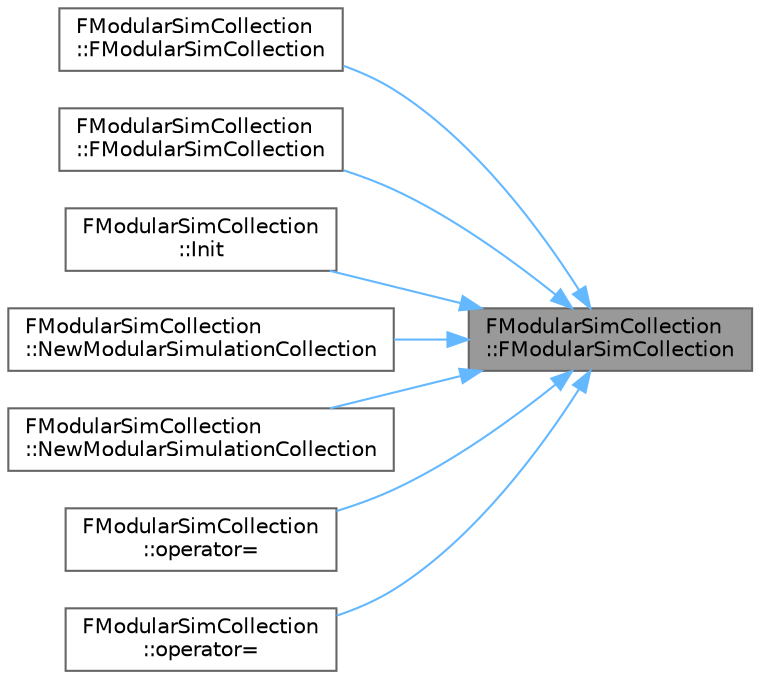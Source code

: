 digraph "FModularSimCollection::FModularSimCollection"
{
 // INTERACTIVE_SVG=YES
 // LATEX_PDF_SIZE
  bgcolor="transparent";
  edge [fontname=Helvetica,fontsize=10,labelfontname=Helvetica,labelfontsize=10];
  node [fontname=Helvetica,fontsize=10,shape=box,height=0.2,width=0.4];
  rankdir="RL";
  Node1 [id="Node000001",label="FModularSimCollection\l::FModularSimCollection",height=0.2,width=0.4,color="gray40", fillcolor="grey60", style="filled", fontcolor="black",tooltip=" "];
  Node1 -> Node2 [id="edge1_Node000001_Node000002",dir="back",color="steelblue1",style="solid",tooltip=" "];
  Node2 [id="Node000002",label="FModularSimCollection\l::FModularSimCollection",height=0.2,width=0.4,color="grey40", fillcolor="white", style="filled",URL="$df/d4a/classFModularSimCollection.html#aa6fc8883b17dee990748e4a217aeced1",tooltip=" "];
  Node1 -> Node3 [id="edge2_Node000001_Node000003",dir="back",color="steelblue1",style="solid",tooltip=" "];
  Node3 [id="Node000003",label="FModularSimCollection\l::FModularSimCollection",height=0.2,width=0.4,color="grey40", fillcolor="white", style="filled",URL="$df/d4a/classFModularSimCollection.html#a0788c30226a94068936c30fd68d6927c",tooltip=" "];
  Node1 -> Node4 [id="edge3_Node000001_Node000004",dir="back",color="steelblue1",style="solid",tooltip=" "];
  Node4 [id="Node000004",label="FModularSimCollection\l::Init",height=0.2,width=0.4,color="grey40", fillcolor="white", style="filled",URL="$df/d4a/classFModularSimCollection.html#a725250e18af6e9b9ce4ea2095c306a99",tooltip=" "];
  Node1 -> Node5 [id="edge4_Node000001_Node000005",dir="back",color="steelblue1",style="solid",tooltip=" "];
  Node5 [id="Node000005",label="FModularSimCollection\l::NewModularSimulationCollection",height=0.2,width=0.4,color="grey40", fillcolor="white", style="filled",URL="$df/d4a/classFModularSimCollection.html#acfad9783ca74f59f2e6532c94874a38e",tooltip=" "];
  Node1 -> Node6 [id="edge5_Node000001_Node000006",dir="back",color="steelblue1",style="solid",tooltip=" "];
  Node6 [id="Node000006",label="FModularSimCollection\l::NewModularSimulationCollection",height=0.2,width=0.4,color="grey40", fillcolor="white", style="filled",URL="$df/d4a/classFModularSimCollection.html#a23138a3f6d1466f494c086cae455f710",tooltip="Create a GeometryCollection from Vertex and Indices arrays."];
  Node1 -> Node7 [id="edge6_Node000001_Node000007",dir="back",color="steelblue1",style="solid",tooltip=" "];
  Node7 [id="Node000007",label="FModularSimCollection\l::operator=",height=0.2,width=0.4,color="grey40", fillcolor="white", style="filled",URL="$df/d4a/classFModularSimCollection.html#a54ebd27632b87d5dafe915588ead1120",tooltip=" "];
  Node1 -> Node8 [id="edge7_Node000001_Node000008",dir="back",color="steelblue1",style="solid",tooltip=" "];
  Node8 [id="Node000008",label="FModularSimCollection\l::operator=",height=0.2,width=0.4,color="grey40", fillcolor="white", style="filled",URL="$df/d4a/classFModularSimCollection.html#ae9e9d02fdab54f6dd1235be6b59da4a1",tooltip=" "];
}
